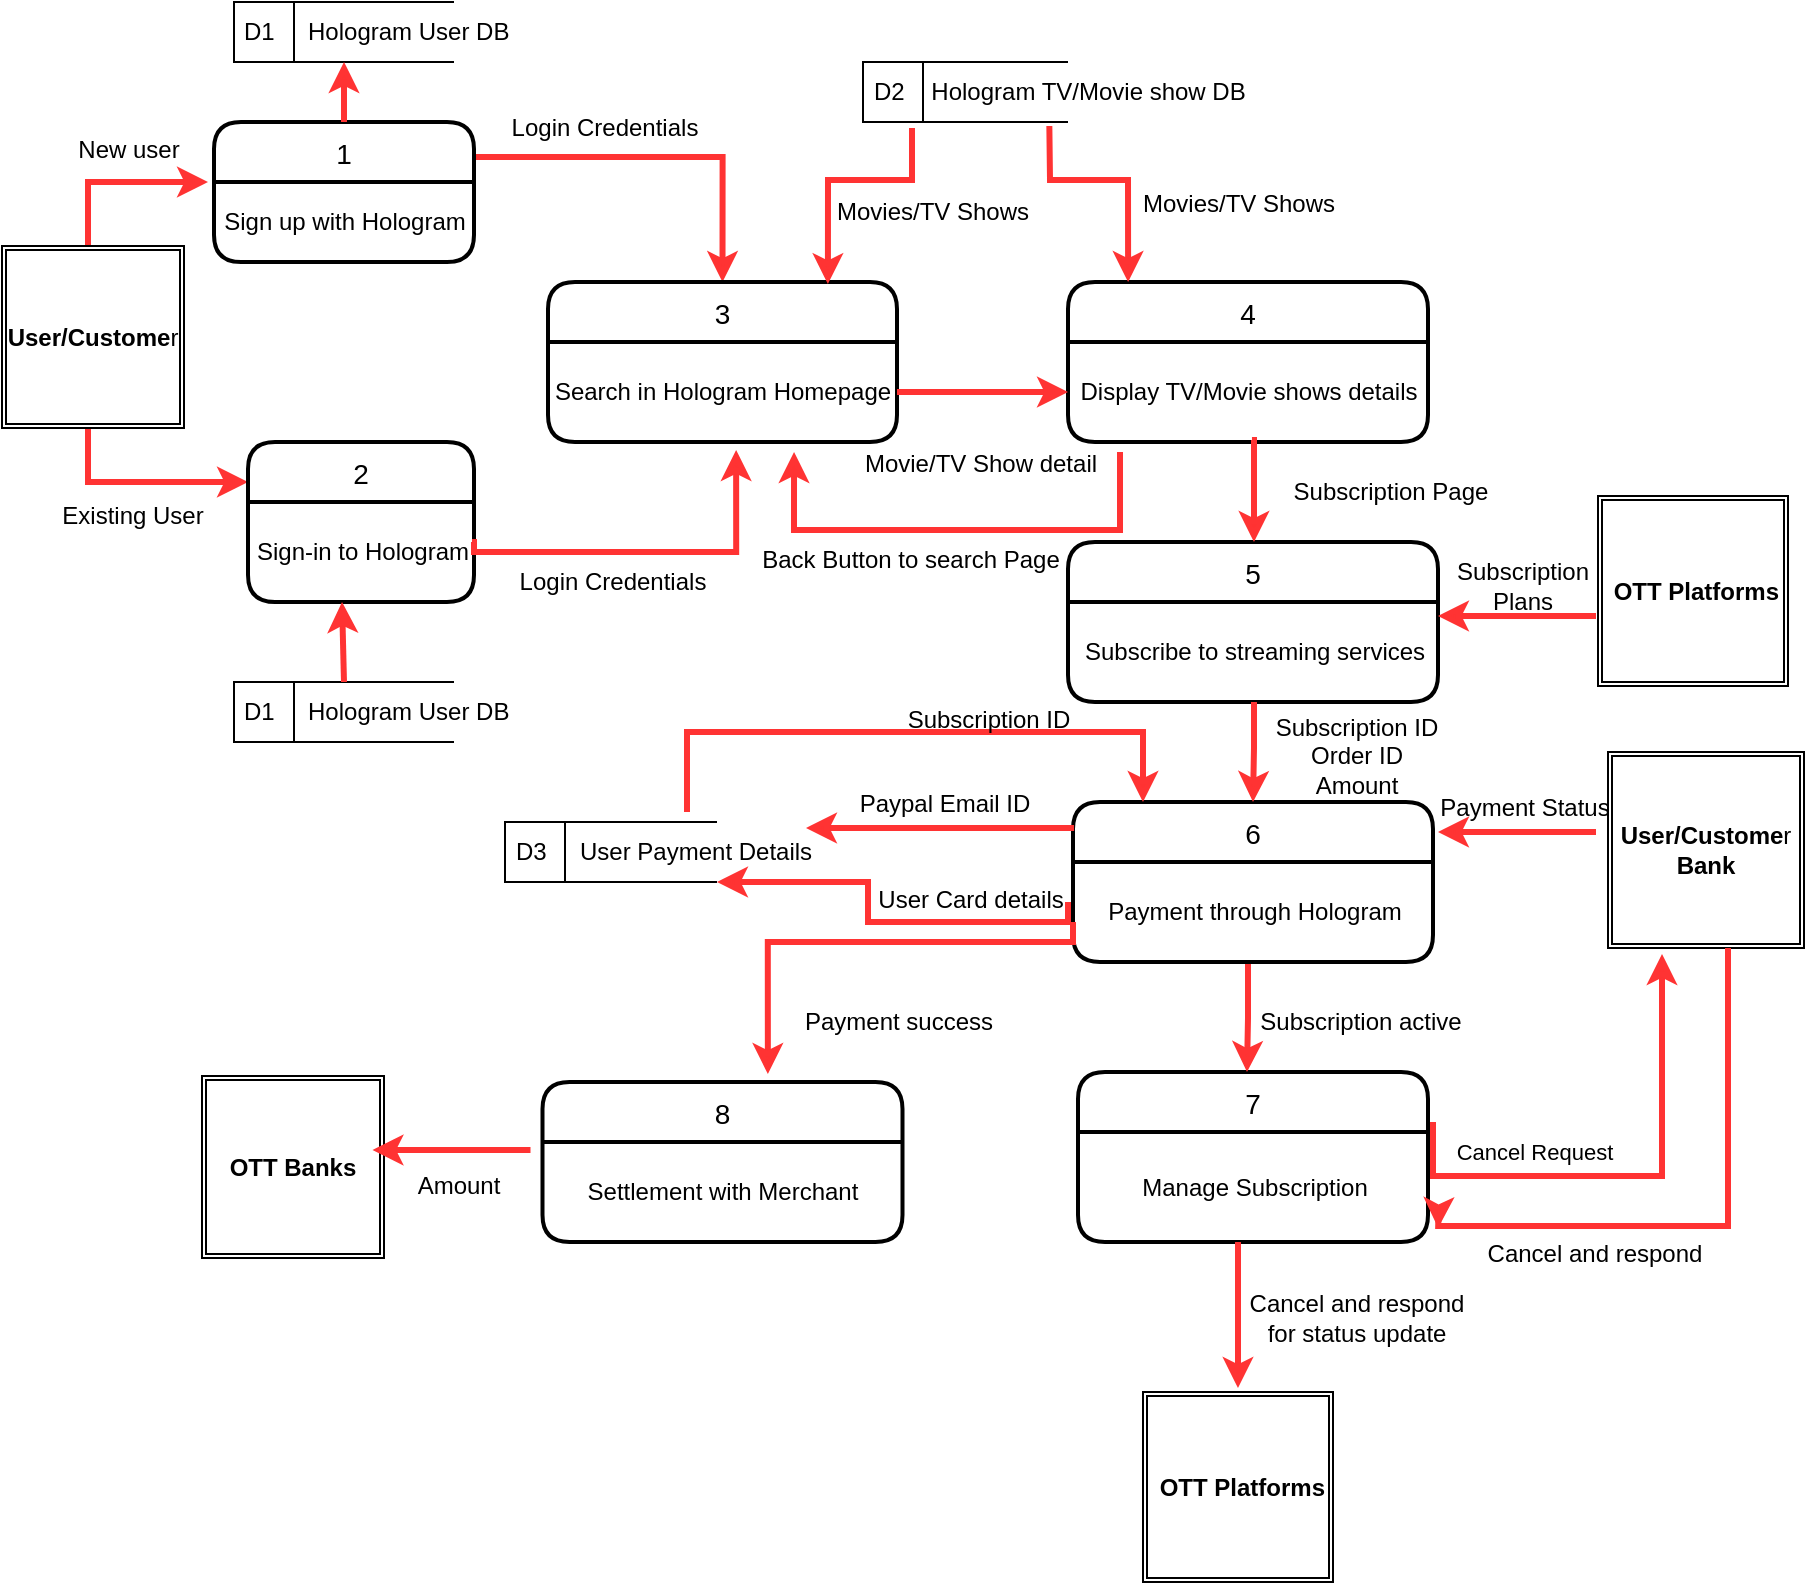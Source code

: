 <mxfile version="13.10.6" type="github">
  <diagram id="MY9PlB7ft-bpY4L-uhnj" name="Page-1">
    <mxGraphModel dx="946" dy="651" grid="0" gridSize="10" guides="1" tooltips="1" connect="1" arrows="1" fold="1" page="1" pageScale="1" pageWidth="827" pageHeight="1169" background="#ffffff" math="0" shadow="0">
      <root>
        <mxCell id="0" />
        <mxCell id="1" parent="0" />
        <mxCell id="Iza76VuhR1Gx-UY5kcg5-1" value="" style="endArrow=classic;html=1;fillColor=#FF0000;strokeColor=#FF3333;rounded=0;strokeWidth=3;" parent="1" edge="1">
          <mxGeometry width="50" height="50" relative="1" as="geometry">
            <mxPoint x="100" y="150" as="sourcePoint" />
            <mxPoint x="160" y="100" as="targetPoint" />
            <Array as="points">
              <mxPoint x="100" y="100" />
            </Array>
          </mxGeometry>
        </mxCell>
        <mxCell id="Iza76VuhR1Gx-UY5kcg5-2" value="" style="endArrow=classic;html=1;fillColor=#FF0000;strokeColor=#FF3333;exitX=0.75;exitY=1;exitDx=0;exitDy=0;entryX=0;entryY=0.25;entryDx=0;entryDy=0;rounded=0;strokeWidth=3;" parent="1" target="Iza76VuhR1Gx-UY5kcg5-6" edge="1">
          <mxGeometry width="50" height="50" relative="1" as="geometry">
            <mxPoint x="100" y="200" as="sourcePoint" />
            <mxPoint x="414" y="340" as="targetPoint" />
            <Array as="points">
              <mxPoint x="100" y="250" />
            </Array>
          </mxGeometry>
        </mxCell>
        <mxCell id="Iza76VuhR1Gx-UY5kcg5-3" value="" style="edgeStyle=segmentEdgeStyle;endArrow=classic;html=1;strokeColor=#FF3333;fillColor=#FF0000;entryX=0.5;entryY=0;entryDx=0;entryDy=0;exitX=1;exitY=0.25;exitDx=0;exitDy=0;rounded=0;strokeWidth=3;" parent="1" source="Iza76VuhR1Gx-UY5kcg5-4" target="Iza76VuhR1Gx-UY5kcg5-8" edge="1">
          <mxGeometry width="50" height="50" relative="1" as="geometry">
            <mxPoint x="570" y="170" as="sourcePoint" />
            <mxPoint x="499.72" y="141" as="targetPoint" />
            <Array as="points" />
          </mxGeometry>
        </mxCell>
        <mxCell id="Iza76VuhR1Gx-UY5kcg5-4" value="1" style="swimlane;childLayout=stackLayout;horizontal=1;startSize=30;horizontalStack=0;rounded=1;fontSize=14;fontStyle=0;strokeWidth=2;resizeParent=0;resizeLast=1;shadow=0;dashed=0;align=center;" parent="1" vertex="1">
          <mxGeometry x="163" y="70" width="130" height="70" as="geometry">
            <mxRectangle x="20" y="370" width="40" height="30" as="alternateBounds" />
          </mxGeometry>
        </mxCell>
        <mxCell id="Iza76VuhR1Gx-UY5kcg5-5" value="Sign up with Hologram" style="text;html=1;align=center;verticalAlign=middle;resizable=0;points=[];autosize=1;" parent="Iza76VuhR1Gx-UY5kcg5-4" vertex="1">
          <mxGeometry y="30" width="130" height="40" as="geometry" />
        </mxCell>
        <mxCell id="Iza76VuhR1Gx-UY5kcg5-6" value="2" style="swimlane;childLayout=stackLayout;horizontal=1;startSize=30;horizontalStack=0;rounded=1;fontSize=14;fontStyle=0;strokeWidth=2;resizeParent=0;resizeLast=1;shadow=0;dashed=0;align=center;" parent="1" vertex="1">
          <mxGeometry x="180" y="230" width="113" height="80" as="geometry">
            <mxRectangle x="20" y="370" width="40" height="30" as="alternateBounds" />
          </mxGeometry>
        </mxCell>
        <mxCell id="Iza76VuhR1Gx-UY5kcg5-7" value="Sign-in to Hologram" style="text;html=1;align=center;verticalAlign=middle;resizable=0;points=[];autosize=1;" parent="Iza76VuhR1Gx-UY5kcg5-6" vertex="1">
          <mxGeometry y="30" width="113" height="50" as="geometry" />
        </mxCell>
        <mxCell id="Iza76VuhR1Gx-UY5kcg5-8" value="3" style="swimlane;childLayout=stackLayout;horizontal=1;startSize=30;horizontalStack=0;rounded=1;fontSize=14;fontStyle=0;strokeWidth=2;resizeParent=0;resizeLast=1;shadow=0;dashed=0;align=center;" parent="1" vertex="1">
          <mxGeometry x="330" y="150" width="174.5" height="80" as="geometry">
            <mxRectangle x="20" y="370" width="40" height="30" as="alternateBounds" />
          </mxGeometry>
        </mxCell>
        <mxCell id="Iza76VuhR1Gx-UY5kcg5-9" value="Search in Hologram Homepage" style="text;html=1;align=center;verticalAlign=middle;resizable=0;points=[];autosize=1;" parent="Iza76VuhR1Gx-UY5kcg5-8" vertex="1">
          <mxGeometry y="30" width="174.5" height="50" as="geometry" />
        </mxCell>
        <mxCell id="Iza76VuhR1Gx-UY5kcg5-10" value="4" style="swimlane;childLayout=stackLayout;horizontal=1;startSize=30;horizontalStack=0;rounded=1;fontSize=14;fontStyle=0;strokeWidth=2;resizeParent=0;resizeLast=1;shadow=0;dashed=0;align=center;" parent="1" vertex="1">
          <mxGeometry x="590" y="150" width="180" height="80" as="geometry">
            <mxRectangle x="20" y="370" width="40" height="30" as="alternateBounds" />
          </mxGeometry>
        </mxCell>
        <mxCell id="Iza76VuhR1Gx-UY5kcg5-11" value="Display TV/Movie shows details" style="text;html=1;align=center;verticalAlign=middle;resizable=0;points=[];autosize=1;" parent="Iza76VuhR1Gx-UY5kcg5-10" vertex="1">
          <mxGeometry y="30" width="180" height="50" as="geometry" />
        </mxCell>
        <mxCell id="Iza76VuhR1Gx-UY5kcg5-12" value="D2&amp;nbsp; &amp;nbsp; Hologram TV/Movie show DB" style="html=1;dashed=0;whitespace=wrap;shape=mxgraph.dfd.dataStoreID;align=left;spacingLeft=3;points=[[0,0],[0.5,0],[1,0],[0,0.5],[1,0.5],[0,1],[0.5,1],[1,1]];" parent="1" vertex="1">
          <mxGeometry x="487.5" y="40" width="102.5" height="30" as="geometry" />
        </mxCell>
        <mxCell id="Iza76VuhR1Gx-UY5kcg5-13" value="D1&amp;nbsp; &amp;nbsp; &amp;nbsp;Hologram User DB" style="html=1;dashed=0;whitespace=wrap;shape=mxgraph.dfd.dataStoreID;align=left;spacingLeft=3;points=[[0,0],[0.5,0],[1,0],[0,0.5],[1,0.5],[0,1],[0.5,1],[1,1]];" parent="1" vertex="1">
          <mxGeometry x="173" y="350" width="110" height="30" as="geometry" />
        </mxCell>
        <mxCell id="Iza76VuhR1Gx-UY5kcg5-14" value="5" style="swimlane;childLayout=stackLayout;horizontal=1;startSize=30;horizontalStack=0;rounded=1;fontSize=14;fontStyle=0;strokeWidth=2;resizeParent=0;resizeLast=1;shadow=0;dashed=0;align=center;" parent="1" vertex="1">
          <mxGeometry x="590" y="280" width="185" height="80" as="geometry">
            <mxRectangle x="20" y="370" width="40" height="30" as="alternateBounds" />
          </mxGeometry>
        </mxCell>
        <mxCell id="Iza76VuhR1Gx-UY5kcg5-15" value="Subscribe to streaming services" style="text;html=1;align=center;verticalAlign=middle;resizable=0;points=[];autosize=1;" parent="Iza76VuhR1Gx-UY5kcg5-14" vertex="1">
          <mxGeometry y="30" width="185" height="50" as="geometry" />
        </mxCell>
        <mxCell id="Iza76VuhR1Gx-UY5kcg5-16" value="6" style="swimlane;childLayout=stackLayout;horizontal=1;startSize=30;horizontalStack=0;rounded=1;fontSize=14;fontStyle=0;strokeWidth=2;resizeParent=0;resizeLast=1;shadow=0;dashed=0;align=center;" parent="1" vertex="1">
          <mxGeometry x="592.5" y="410" width="180" height="80" as="geometry">
            <mxRectangle x="20" y="370" width="40" height="30" as="alternateBounds" />
          </mxGeometry>
        </mxCell>
        <mxCell id="Iza76VuhR1Gx-UY5kcg5-17" value="Payment through Hologram" style="text;html=1;align=center;verticalAlign=middle;resizable=0;points=[];autosize=1;" parent="Iza76VuhR1Gx-UY5kcg5-16" vertex="1">
          <mxGeometry y="30" width="180" height="50" as="geometry" />
        </mxCell>
        <mxCell id="Iza76VuhR1Gx-UY5kcg5-18" value="7" style="swimlane;childLayout=stackLayout;horizontal=1;startSize=30;horizontalStack=0;rounded=1;fontSize=14;fontStyle=0;strokeWidth=2;resizeParent=0;resizeLast=1;shadow=0;dashed=0;align=center;" parent="1" vertex="1">
          <mxGeometry x="595" y="545" width="175" height="85" as="geometry">
            <mxRectangle x="20" y="370" width="40" height="30" as="alternateBounds" />
          </mxGeometry>
        </mxCell>
        <mxCell id="StVCQytyxGDM6ouXBsY7-21" value="" style="edgeStyle=segmentEdgeStyle;endArrow=classic;html=1;strokeColor=#FF3333;fillColor=#FF0000;rounded=0;strokeWidth=3;" parent="Iza76VuhR1Gx-UY5kcg5-18" edge="1">
          <mxGeometry width="50" height="50" relative="1" as="geometry">
            <mxPoint x="177.5" y="25" as="sourcePoint" />
            <mxPoint x="292" y="-59" as="targetPoint" />
            <Array as="points">
              <mxPoint x="177.5" y="52" />
            </Array>
          </mxGeometry>
        </mxCell>
        <mxCell id="StVCQytyxGDM6ouXBsY7-22" value="Cancel Request" style="edgeLabel;html=1;align=center;verticalAlign=middle;resizable=0;points=[];" parent="StVCQytyxGDM6ouXBsY7-21" vertex="1" connectable="0">
          <mxGeometry x="-0.41" y="4" relative="1" as="geometry">
            <mxPoint x="2.5" y="-8" as="offset" />
          </mxGeometry>
        </mxCell>
        <mxCell id="Iza76VuhR1Gx-UY5kcg5-19" value="Manage Subscription" style="text;html=1;align=center;verticalAlign=middle;resizable=0;points=[];autosize=1;" parent="Iza76VuhR1Gx-UY5kcg5-18" vertex="1">
          <mxGeometry y="30" width="175" height="55" as="geometry" />
        </mxCell>
        <mxCell id="Iza76VuhR1Gx-UY5kcg5-20" value="8" style="swimlane;childLayout=stackLayout;horizontal=1;startSize=30;horizontalStack=0;rounded=1;fontSize=14;fontStyle=0;strokeWidth=2;resizeParent=0;resizeLast=1;shadow=0;dashed=0;align=center;" parent="1" vertex="1">
          <mxGeometry x="327.25" y="550" width="180" height="80" as="geometry">
            <mxRectangle x="20" y="370" width="40" height="30" as="alternateBounds" />
          </mxGeometry>
        </mxCell>
        <mxCell id="Iza76VuhR1Gx-UY5kcg5-21" value="Settlement with Merchant" style="text;html=1;align=center;verticalAlign=middle;resizable=0;points=[];autosize=1;" parent="Iza76VuhR1Gx-UY5kcg5-20" vertex="1">
          <mxGeometry y="30" width="180" height="50" as="geometry" />
        </mxCell>
        <mxCell id="Iza76VuhR1Gx-UY5kcg5-22" value="D1&amp;nbsp; &amp;nbsp; &amp;nbsp;Hologram User DB" style="html=1;dashed=0;whitespace=wrap;shape=mxgraph.dfd.dataStoreID;align=left;spacingLeft=3;points=[[0,0],[0.5,0],[1,0],[0,0.5],[1,0.5],[0,1],[0.5,1],[1,1]];" parent="1" vertex="1">
          <mxGeometry x="173" y="10" width="110" height="30" as="geometry" />
        </mxCell>
        <mxCell id="Iza76VuhR1Gx-UY5kcg5-23" value="" style="endArrow=classic;html=1;fillColor=#FF0000;strokeColor=#FF3333;entryX=0.5;entryY=1;entryDx=0;entryDy=0;exitX=0.5;exitY=0;exitDx=0;exitDy=0;rounded=0;strokeWidth=3;" parent="1" source="Iza76VuhR1Gx-UY5kcg5-4" target="Iza76VuhR1Gx-UY5kcg5-22" edge="1">
          <mxGeometry width="50" height="50" relative="1" as="geometry">
            <mxPoint x="218" y="67" as="sourcePoint" />
            <mxPoint x="250" y="58" as="targetPoint" />
          </mxGeometry>
        </mxCell>
        <mxCell id="Iza76VuhR1Gx-UY5kcg5-24" value="" style="edgeStyle=segmentEdgeStyle;endArrow=classic;html=1;strokeColor=#FF3333;fillColor=#FF0000;entryX=0.539;entryY=1.08;entryDx=0;entryDy=0;entryPerimeter=0;exitX=0.991;exitY=0.4;exitDx=0;exitDy=0;exitPerimeter=0;rounded=0;strokeWidth=3;" parent="1" source="Iza76VuhR1Gx-UY5kcg5-7" target="Iza76VuhR1Gx-UY5kcg5-9" edge="1">
          <mxGeometry width="50" height="50" relative="1" as="geometry">
            <mxPoint x="293" y="277" as="sourcePoint" />
            <mxPoint x="488" y="217" as="targetPoint" />
            <Array as="points">
              <mxPoint x="293" y="280" />
              <mxPoint x="293" y="285" />
              <mxPoint x="424" y="285" />
            </Array>
          </mxGeometry>
        </mxCell>
        <mxCell id="Iza76VuhR1Gx-UY5kcg5-25" value="" style="endArrow=classic;html=1;fillColor=#FF0000;strokeColor=#FF3333;exitX=0.5;exitY=0;exitDx=0;exitDy=0;entryX=0.416;entryY=1;entryDx=0;entryDy=0;entryPerimeter=0;rounded=0;strokeWidth=3;" parent="1" source="Iza76VuhR1Gx-UY5kcg5-13" target="Iza76VuhR1Gx-UY5kcg5-7" edge="1">
          <mxGeometry width="50" height="50" relative="1" as="geometry">
            <mxPoint x="110" y="210" as="sourcePoint" />
            <mxPoint x="230" y="313" as="targetPoint" />
            <Array as="points" />
          </mxGeometry>
        </mxCell>
        <mxCell id="Iza76VuhR1Gx-UY5kcg5-26" value="" style="endArrow=classic;html=1;fillColor=#FF0000;strokeColor=#FF3333;entryX=0.802;entryY=0.013;entryDx=0;entryDy=0;entryPerimeter=0;rounded=0;strokeWidth=3;" parent="1" target="Iza76VuhR1Gx-UY5kcg5-8" edge="1">
          <mxGeometry width="50" height="50" relative="1" as="geometry">
            <mxPoint x="512" y="73" as="sourcePoint" />
            <mxPoint x="475" y="145" as="targetPoint" />
            <Array as="points">
              <mxPoint x="512" y="99" />
              <mxPoint x="470" y="99" />
            </Array>
          </mxGeometry>
        </mxCell>
        <mxCell id="Iza76VuhR1Gx-UY5kcg5-27" value="" style="edgeStyle=segmentEdgeStyle;endArrow=classic;html=1;strokeColor=#FF3333;fillColor=#FF0000;rounded=0;strokeWidth=3;" parent="1" source="Iza76VuhR1Gx-UY5kcg5-9" edge="1">
          <mxGeometry width="50" height="50" relative="1" as="geometry">
            <mxPoint x="520" y="210" as="sourcePoint" />
            <mxPoint x="590" y="205" as="targetPoint" />
            <Array as="points" />
          </mxGeometry>
        </mxCell>
        <mxCell id="Iza76VuhR1Gx-UY5kcg5-28" value="" style="edgeStyle=segmentEdgeStyle;endArrow=classic;html=1;strokeColor=#FF3333;fillColor=#FF0000;exitX=0.511;exitY=0.98;exitDx=0;exitDy=0;exitPerimeter=0;rounded=0;strokeWidth=3;" parent="1" source="Iza76VuhR1Gx-UY5kcg5-11" edge="1">
          <mxGeometry width="50" height="50" relative="1" as="geometry">
            <mxPoint x="683" y="240" as="sourcePoint" />
            <mxPoint x="683" y="280" as="targetPoint" />
            <Array as="points">
              <mxPoint x="683" y="229" />
            </Array>
          </mxGeometry>
        </mxCell>
        <mxCell id="Iza76VuhR1Gx-UY5kcg5-29" value="" style="edgeStyle=segmentEdgeStyle;endArrow=classic;html=1;strokeColor=#FF3333;fillColor=#FF0000;entryX=0.5;entryY=0;entryDx=0;entryDy=0;rounded=0;strokeWidth=3;" parent="1" target="Iza76VuhR1Gx-UY5kcg5-16" edge="1">
          <mxGeometry width="50" height="50" relative="1" as="geometry">
            <mxPoint x="683" y="360" as="sourcePoint" />
            <mxPoint x="693" y="380" as="targetPoint" />
            <Array as="points">
              <mxPoint x="683" y="383" />
            </Array>
          </mxGeometry>
        </mxCell>
        <mxCell id="Iza76VuhR1Gx-UY5kcg5-30" value="" style="edgeStyle=segmentEdgeStyle;endArrow=classic;html=1;strokeColor=#FF3333;fillColor=#FF0000;entryX=0.5;entryY=0;entryDx=0;entryDy=0;rounded=0;strokeWidth=3;" parent="1" edge="1">
          <mxGeometry width="50" height="50" relative="1" as="geometry">
            <mxPoint x="680" y="491" as="sourcePoint" />
            <mxPoint x="679.5" y="545" as="targetPoint" />
            <Array as="points">
              <mxPoint x="680" y="518" />
            </Array>
          </mxGeometry>
        </mxCell>
        <mxCell id="Iza76VuhR1Gx-UY5kcg5-31" value="" style="edgeStyle=segmentEdgeStyle;endArrow=classic;html=1;strokeColor=#FF3333;fillColor=#FF0000;exitX=0;exitY=0.75;exitDx=0;exitDy=0;entryX=0.626;entryY=-0.05;entryDx=0;entryDy=0;entryPerimeter=0;rounded=0;strokeWidth=3;" parent="1" source="Iza76VuhR1Gx-UY5kcg5-16" target="Iza76VuhR1Gx-UY5kcg5-20" edge="1">
          <mxGeometry width="50" height="50" relative="1" as="geometry">
            <mxPoint x="561" y="480" as="sourcePoint" />
            <mxPoint x="440" y="540" as="targetPoint" />
            <Array as="points">
              <mxPoint x="593" y="480" />
              <mxPoint x="440" y="480" />
            </Array>
          </mxGeometry>
        </mxCell>
        <mxCell id="Iza76VuhR1Gx-UY5kcg5-32" value="" style="endArrow=classic;html=1;fillColor=#FF0000;strokeColor=#FF3333;exitX=0.909;exitY=1.067;exitDx=0;exitDy=0;exitPerimeter=0;entryX=0.167;entryY=0;entryDx=0;entryDy=0;entryPerimeter=0;rounded=0;strokeWidth=3;" parent="1" source="Iza76VuhR1Gx-UY5kcg5-12" target="Iza76VuhR1Gx-UY5kcg5-10" edge="1">
          <mxGeometry width="50" height="50" relative="1" as="geometry">
            <mxPoint x="480" y="113" as="sourcePoint" />
            <mxPoint x="630" y="102" as="targetPoint" />
            <Array as="points">
              <mxPoint x="581" y="99" />
              <mxPoint x="620" y="99" />
            </Array>
          </mxGeometry>
        </mxCell>
        <mxCell id="Iza76VuhR1Gx-UY5kcg5-33" value="" style="edgeStyle=segmentEdgeStyle;endArrow=classic;html=1;strokeColor=#FF3333;fillColor=#FF0000;rounded=0;strokeWidth=3;" parent="1" target="Iza76VuhR1Gx-UY5kcg5-15" edge="1">
          <mxGeometry width="50" height="50" relative="1" as="geometry">
            <mxPoint x="810" y="317" as="sourcePoint" />
            <mxPoint x="778" y="339" as="targetPoint" />
            <Array as="points">
              <mxPoint x="854" y="317" />
              <mxPoint x="854" y="317" />
            </Array>
          </mxGeometry>
        </mxCell>
        <mxCell id="Iza76VuhR1Gx-UY5kcg5-34" value="D3&amp;nbsp; &amp;nbsp; &amp;nbsp;User Payment Details" style="html=1;dashed=0;whitespace=wrap;shape=mxgraph.dfd.dataStoreID;align=left;spacingLeft=3;points=[[0,0],[0.5,0],[1,0],[0,0.5],[1,0.5],[0,1],[0.5,1],[1,1]];" parent="1" vertex="1">
          <mxGeometry x="308.5" y="420" width="106" height="30" as="geometry" />
        </mxCell>
        <mxCell id="Iza76VuhR1Gx-UY5kcg5-35" value="" style="edgeStyle=segmentEdgeStyle;endArrow=classic;html=1;strokeColor=#FF3333;fillColor=#FF0000;rounded=0;strokeWidth=3;" parent="1" edge="1">
          <mxGeometry width="50" height="50" relative="1" as="geometry">
            <mxPoint x="399.5" y="415" as="sourcePoint" />
            <mxPoint x="627.5" y="410" as="targetPoint" />
            <Array as="points">
              <mxPoint x="399.5" y="375" />
              <mxPoint x="627.5" y="375" />
            </Array>
          </mxGeometry>
        </mxCell>
        <mxCell id="Iza76VuhR1Gx-UY5kcg5-36" value="" style="edgeStyle=segmentEdgeStyle;endArrow=classic;html=1;strokeColor=#FF3333;fillColor=#FF0000;rounded=0;strokeWidth=3;" parent="1" target="Iza76VuhR1Gx-UY5kcg5-34" edge="1">
          <mxGeometry width="50" height="50" relative="1" as="geometry">
            <mxPoint x="590" y="460" as="sourcePoint" />
            <mxPoint x="490" y="460" as="targetPoint" />
            <Array as="points">
              <mxPoint x="590" y="470" />
              <mxPoint x="490" y="470" />
              <mxPoint x="490" y="450" />
            </Array>
          </mxGeometry>
        </mxCell>
        <mxCell id="Iza76VuhR1Gx-UY5kcg5-39" value="&lt;span style=&quot;color: rgba(0 , 0 , 0 , 0) ; font-family: monospace ; font-size: 0px&quot;&gt;%3CmxGraphModel%3E%3Croot%3E%3CmxCell%20id%3D%220%22%2F%3E%3CmxCell%20id%3D%221%22%20parent%3D%220%22%2F%3E%3CmxCell%20id%3D%222%22%20value%3D%22Login%20Credential%22%20style%3D%22text%3Bhtml%3D1%3Balign%3Dcenter%3BverticalAlign%3Dmiddle%3Bresizable%3D0%3Bpoints%3D%5B%5D%3Bautosize%3D1%3B%22%20vertex%3D%221%22%20parent%3D%221%22%3E%3CmxGeometry%20x%3D%22360%22%20y%3D%2260%22%20width%3D%22100%22%20height%3D%2220%22%20as%3D%22geometry%22%2F%3E%3C%2FmxCell%3E%3C%2Froot%3E%3C%2FmxGraphModel%3E&lt;/span&gt;" style="text;html=1;resizable=0;autosize=1;align=center;verticalAlign=middle;points=[];fillColor=none;strokeColor=none;rounded=0;" parent="1" vertex="1">
          <mxGeometry x="400" y="310" width="20" height="20" as="geometry" />
        </mxCell>
        <mxCell id="Iza76VuhR1Gx-UY5kcg5-40" value="New user" style="text;html=1;align=center;verticalAlign=middle;resizable=0;points=[];autosize=1;" parent="1" vertex="1">
          <mxGeometry x="85" y="74" width="70" height="20" as="geometry" />
        </mxCell>
        <mxCell id="Iza76VuhR1Gx-UY5kcg5-41" value="Existing User" style="text;html=1;align=center;verticalAlign=middle;resizable=0;points=[];autosize=1;" parent="1" vertex="1">
          <mxGeometry x="77" y="257" width="90" height="20" as="geometry" />
        </mxCell>
        <mxCell id="Iza76VuhR1Gx-UY5kcg5-42" value="Login Credentials" style="text;html=1;align=center;verticalAlign=middle;resizable=0;points=[];autosize=1;" parent="1" vertex="1">
          <mxGeometry x="306" y="64" width="103" height="18" as="geometry" />
        </mxCell>
        <mxCell id="Iza76VuhR1Gx-UY5kcg5-43" value="Login Credentials" style="text;html=1;align=center;verticalAlign=middle;resizable=0;points=[];autosize=1;" parent="1" vertex="1">
          <mxGeometry x="310" y="291" width="103" height="18" as="geometry" />
        </mxCell>
        <mxCell id="Iza76VuhR1Gx-UY5kcg5-44" value="Movie/TV Show detail" style="text;html=1;align=center;verticalAlign=middle;resizable=0;points=[];autosize=1;" parent="1" vertex="1">
          <mxGeometry x="483" y="232" width="126" height="18" as="geometry" />
        </mxCell>
        <mxCell id="Iza76VuhR1Gx-UY5kcg5-45" value="Subscription Page" style="text;html=1;align=center;verticalAlign=middle;resizable=0;points=[];autosize=1;" parent="1" vertex="1">
          <mxGeometry x="697" y="246" width="107" height="18" as="geometry" />
        </mxCell>
        <mxCell id="Iza76VuhR1Gx-UY5kcg5-47" value="&lt;div&gt;Subscription ID&lt;/div&gt;&lt;div&gt;Order ID&lt;/div&gt;&lt;div&gt;Amount&lt;br&gt;&lt;/div&gt;" style="text;html=1;align=center;verticalAlign=middle;resizable=0;points=[];autosize=1;" parent="1" vertex="1">
          <mxGeometry x="688" y="364" width="91" height="46" as="geometry" />
        </mxCell>
        <mxCell id="Iza76VuhR1Gx-UY5kcg5-49" value="Subscription active" style="text;html=1;align=center;verticalAlign=middle;resizable=0;points=[];autosize=1;" parent="1" vertex="1">
          <mxGeometry x="680" y="511" width="111" height="18" as="geometry" />
        </mxCell>
        <mxCell id="Iza76VuhR1Gx-UY5kcg5-50" value="Payment success" style="text;html=1;align=center;verticalAlign=middle;resizable=0;points=[];autosize=1;" parent="1" vertex="1">
          <mxGeometry x="450" y="510" width="110" height="20" as="geometry" />
        </mxCell>
        <mxCell id="Iza76VuhR1Gx-UY5kcg5-51" value="Amount" style="text;html=1;align=center;verticalAlign=middle;resizable=0;points=[];autosize=1;" parent="1" vertex="1">
          <mxGeometry x="259" y="593" width="51" height="18" as="geometry" />
        </mxCell>
        <mxCell id="StVCQytyxGDM6ouXBsY7-1" value="&lt;b&gt;User/Custome&lt;/b&gt;r" style="shape=ext;double=1;whiteSpace=wrap;html=1;aspect=fixed;" parent="1" vertex="1">
          <mxGeometry x="57" y="132" width="91" height="91" as="geometry" />
        </mxCell>
        <mxCell id="StVCQytyxGDM6ouXBsY7-3" value="Movies/TV Shows" style="text;html=1;align=center;verticalAlign=middle;resizable=0;points=[];autosize=1;" parent="1" vertex="1">
          <mxGeometry x="469" y="106" width="106" height="18" as="geometry" />
        </mxCell>
        <mxCell id="StVCQytyxGDM6ouXBsY7-4" value="Movies/TV Shows" style="text;html=1;align=center;verticalAlign=middle;resizable=0;points=[];autosize=1;" parent="1" vertex="1">
          <mxGeometry x="622" y="102" width="106" height="18" as="geometry" />
        </mxCell>
        <mxCell id="StVCQytyxGDM6ouXBsY7-5" value="&lt;b&gt;&lt;span&gt;&amp;nbsp;OTT Platforms&lt;/span&gt;&lt;/b&gt;" style="shape=ext;double=1;whiteSpace=wrap;html=1;aspect=fixed;" parent="1" vertex="1">
          <mxGeometry x="855" y="257" width="95" height="95" as="geometry" />
        </mxCell>
        <mxCell id="StVCQytyxGDM6ouXBsY7-6" value="&lt;b&gt;User/Custome&lt;/b&gt;r &lt;b&gt;Bank&lt;/b&gt;" style="shape=ext;double=1;whiteSpace=wrap;html=1;aspect=fixed;" parent="1" vertex="1">
          <mxGeometry x="860" y="385" width="98" height="98" as="geometry" />
        </mxCell>
        <mxCell id="StVCQytyxGDM6ouXBsY7-8" value="&lt;b&gt;OTT Banks&lt;/b&gt;" style="shape=ext;double=1;whiteSpace=wrap;html=1;aspect=fixed;" parent="1" vertex="1">
          <mxGeometry x="157" y="547" width="91" height="91" as="geometry" />
        </mxCell>
        <mxCell id="StVCQytyxGDM6ouXBsY7-9" value="" style="edgeStyle=segmentEdgeStyle;endArrow=classic;html=1;strokeColor=#FF3333;fillColor=#FF0000;rounded=0;strokeWidth=3;entryX=0.705;entryY=1.1;entryDx=0;entryDy=0;entryPerimeter=0;" parent="1" target="Iza76VuhR1Gx-UY5kcg5-9" edge="1">
          <mxGeometry width="50" height="50" relative="1" as="geometry">
            <mxPoint x="616" y="235" as="sourcePoint" />
            <mxPoint x="600" y="215" as="targetPoint" />
            <Array as="points">
              <mxPoint x="616" y="274" />
              <mxPoint x="453" y="274" />
            </Array>
          </mxGeometry>
        </mxCell>
        <mxCell id="StVCQytyxGDM6ouXBsY7-10" value="Back Button to search Page" style="text;html=1;align=center;verticalAlign=middle;resizable=0;points=[];autosize=1;" parent="1" vertex="1">
          <mxGeometry x="431" y="280" width="159" height="18" as="geometry" />
        </mxCell>
        <mxCell id="StVCQytyxGDM6ouXBsY7-11" value="&lt;div&gt;Subscription &lt;br&gt;&lt;/div&gt;&lt;div&gt;Plans&lt;/div&gt;" style="text;html=1;align=center;verticalAlign=middle;resizable=0;points=[];autosize=1;" parent="1" vertex="1">
          <mxGeometry x="779" y="286" width="76" height="32" as="geometry" />
        </mxCell>
        <mxCell id="StVCQytyxGDM6ouXBsY7-13" value="" style="edgeStyle=segmentEdgeStyle;endArrow=classic;html=1;strokeColor=#FF3333;fillColor=#FF0000;rounded=0;strokeWidth=3;" parent="1" edge="1">
          <mxGeometry width="50" height="50" relative="1" as="geometry">
            <mxPoint x="810" y="425" as="sourcePoint" />
            <mxPoint x="775" y="425" as="targetPoint" />
            <Array as="points">
              <mxPoint x="854" y="425" />
              <mxPoint x="854" y="425" />
            </Array>
          </mxGeometry>
        </mxCell>
        <mxCell id="StVCQytyxGDM6ouXBsY7-15" value="Payment Status" style="text;html=1;align=center;verticalAlign=middle;resizable=0;points=[];autosize=1;" parent="1" vertex="1">
          <mxGeometry x="770" y="404" width="95" height="18" as="geometry" />
        </mxCell>
        <mxCell id="StVCQytyxGDM6ouXBsY7-16" value="User Card details" style="text;html=1;align=center;verticalAlign=middle;resizable=0;points=[];autosize=1;" parent="1" vertex="1">
          <mxGeometry x="489.5" y="450" width="103" height="18" as="geometry" />
        </mxCell>
        <mxCell id="StVCQytyxGDM6ouXBsY7-17" value="Subscription ID" style="text;html=1;align=center;verticalAlign=middle;resizable=0;points=[];autosize=1;" parent="1" vertex="1">
          <mxGeometry x="504" y="360" width="91" height="18" as="geometry" />
        </mxCell>
        <mxCell id="StVCQytyxGDM6ouXBsY7-20" value="" style="edgeStyle=segmentEdgeStyle;endArrow=classic;html=1;strokeColor=#FF3333;fillColor=#FF0000;rounded=0;strokeWidth=3;" parent="1" edge="1">
          <mxGeometry width="50" height="50" relative="1" as="geometry">
            <mxPoint x="277.25" y="584" as="sourcePoint" />
            <mxPoint x="242.25" y="584" as="targetPoint" />
            <Array as="points">
              <mxPoint x="321.25" y="584" />
              <mxPoint x="321.25" y="584" />
            </Array>
          </mxGeometry>
        </mxCell>
        <mxCell id="StVCQytyxGDM6ouXBsY7-23" value="" style="edgeStyle=segmentEdgeStyle;endArrow=classic;html=1;strokeColor=#FF3333;fillColor=#FF0000;rounded=0;strokeWidth=3;entryX=1.029;entryY=0.873;entryDx=0;entryDy=0;entryPerimeter=0;" parent="1" target="Iza76VuhR1Gx-UY5kcg5-19" edge="1">
          <mxGeometry width="50" height="50" relative="1" as="geometry">
            <mxPoint x="920" y="483" as="sourcePoint" />
            <mxPoint x="791" y="622" as="targetPoint" />
            <Array as="points">
              <mxPoint x="920" y="622" />
            </Array>
          </mxGeometry>
        </mxCell>
        <mxCell id="StVCQytyxGDM6ouXBsY7-25" value="Cancel and respond" style="text;html=1;align=center;verticalAlign=middle;resizable=0;points=[];autosize=1;" parent="1" vertex="1">
          <mxGeometry x="794" y="627" width="117" height="18" as="geometry" />
        </mxCell>
        <mxCell id="StVCQytyxGDM6ouXBsY7-26" value="&lt;b&gt;&lt;span&gt;&amp;nbsp;OTT Platforms&lt;/span&gt;&lt;/b&gt;" style="shape=ext;double=1;whiteSpace=wrap;html=1;aspect=fixed;" parent="1" vertex="1">
          <mxGeometry x="627.5" y="705" width="95" height="95" as="geometry" />
        </mxCell>
        <mxCell id="StVCQytyxGDM6ouXBsY7-27" value="" style="edgeStyle=segmentEdgeStyle;endArrow=classic;html=1;strokeColor=#FF3333;fillColor=#FF0000;rounded=0;strokeWidth=3;" parent="1" edge="1">
          <mxGeometry width="50" height="50" relative="1" as="geometry">
            <mxPoint x="675" y="630" as="sourcePoint" />
            <mxPoint x="675" y="703" as="targetPoint" />
            <Array as="points">
              <mxPoint x="675" y="657" />
            </Array>
          </mxGeometry>
        </mxCell>
        <mxCell id="StVCQytyxGDM6ouXBsY7-29" value="&lt;div&gt;Cancel and respond&lt;/div&gt;&lt;div&gt;for status update&lt;br&gt;&lt;/div&gt;" style="text;html=1;align=center;verticalAlign=middle;resizable=0;points=[];autosize=1;" parent="1" vertex="1">
          <mxGeometry x="675" y="652" width="117" height="32" as="geometry" />
        </mxCell>
        <mxCell id="OlU4qFSOUU2mn6T0AKyO-3" value="" style="endArrow=classic;html=1;exitX=0.003;exitY=0.163;exitDx=0;exitDy=0;exitPerimeter=0;rounded=0;strokeWidth=3;strokeColor=#FF3333;" edge="1" parent="1" source="Iza76VuhR1Gx-UY5kcg5-16">
          <mxGeometry width="50" height="50" relative="1" as="geometry">
            <mxPoint x="593.04" y="423.04" as="sourcePoint" />
            <mxPoint x="459" y="423" as="targetPoint" />
          </mxGeometry>
        </mxCell>
        <mxCell id="OlU4qFSOUU2mn6T0AKyO-4" value="Paypal Email ID" style="text;html=1;align=center;verticalAlign=middle;resizable=0;points=[];autosize=1;" vertex="1" parent="1">
          <mxGeometry x="480" y="402" width="95" height="18" as="geometry" />
        </mxCell>
      </root>
    </mxGraphModel>
  </diagram>
</mxfile>
